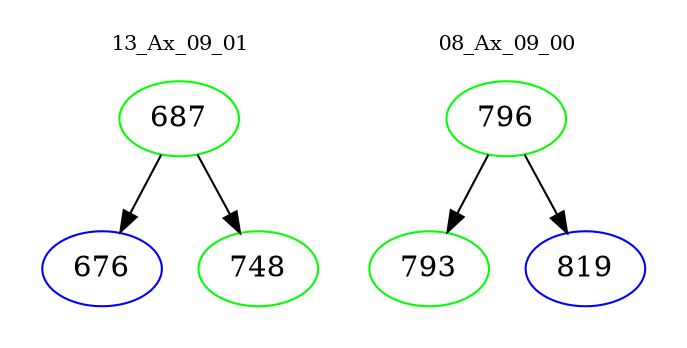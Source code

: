 digraph{
subgraph cluster_0 {
color = white
label = "13_Ax_09_01";
fontsize=10;
T0_687 [label="687", color="green"]
T0_687 -> T0_676 [color="black"]
T0_676 [label="676", color="blue"]
T0_687 -> T0_748 [color="black"]
T0_748 [label="748", color="green"]
}
subgraph cluster_1 {
color = white
label = "08_Ax_09_00";
fontsize=10;
T1_796 [label="796", color="green"]
T1_796 -> T1_793 [color="black"]
T1_793 [label="793", color="green"]
T1_796 -> T1_819 [color="black"]
T1_819 [label="819", color="blue"]
}
}
